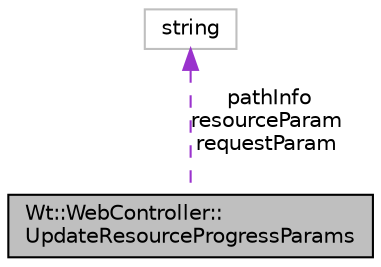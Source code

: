 digraph "Wt::WebController::UpdateResourceProgressParams"
{
 // LATEX_PDF_SIZE
  edge [fontname="Helvetica",fontsize="10",labelfontname="Helvetica",labelfontsize="10"];
  node [fontname="Helvetica",fontsize="10",shape=record];
  Node1 [label="Wt::WebController::\lUpdateResourceProgressParams",height=0.2,width=0.4,color="black", fillcolor="grey75", style="filled", fontcolor="black",tooltip=" "];
  Node2 -> Node1 [dir="back",color="darkorchid3",fontsize="10",style="dashed",label=" pathInfo\nresourceParam\nrequestParam" ];
  Node2 [label="string",height=0.2,width=0.4,color="grey75", fillcolor="white", style="filled",tooltip=" "];
}
